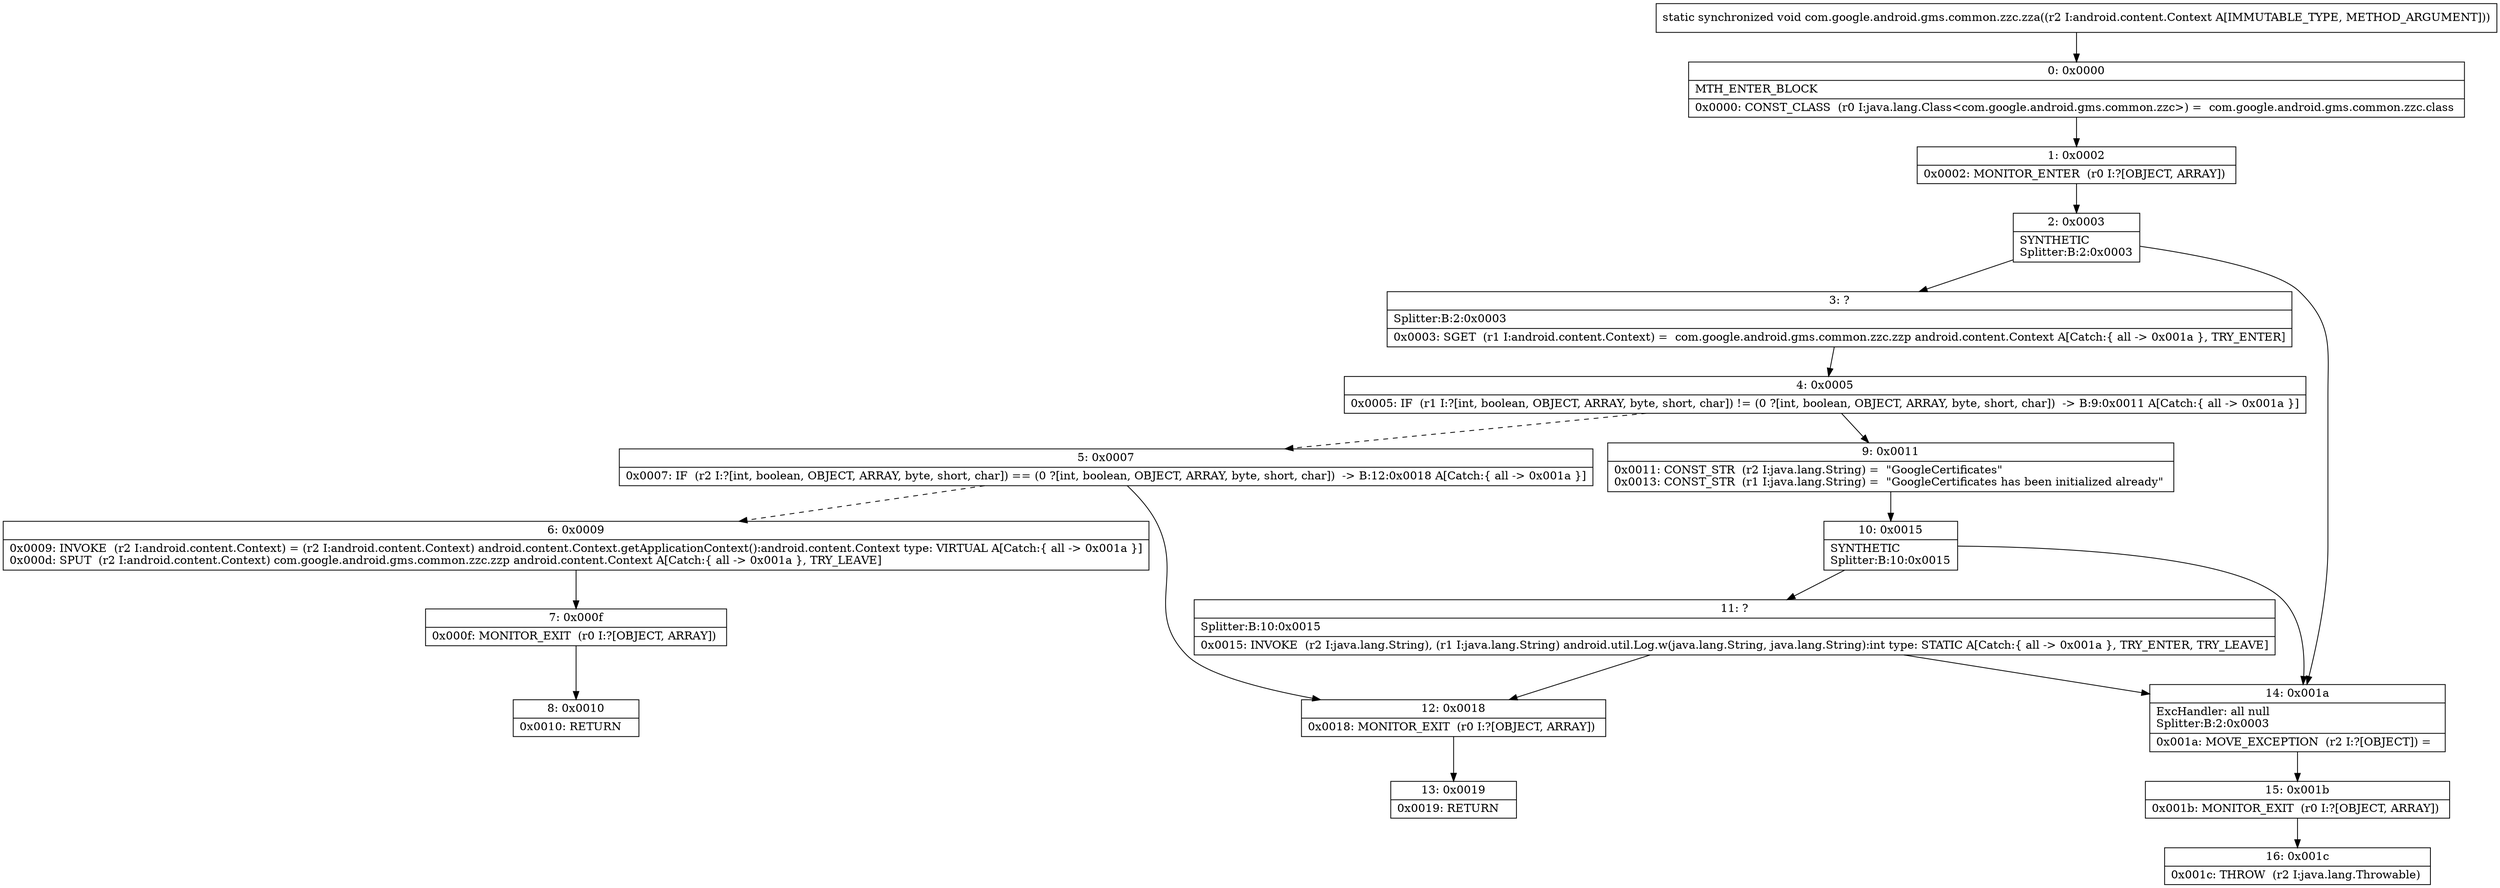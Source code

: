 digraph "CFG forcom.google.android.gms.common.zzc.zza(Landroid\/content\/Context;)V" {
Node_0 [shape=record,label="{0\:\ 0x0000|MTH_ENTER_BLOCK\l|0x0000: CONST_CLASS  (r0 I:java.lang.Class\<com.google.android.gms.common.zzc\>) =  com.google.android.gms.common.zzc.class \l}"];
Node_1 [shape=record,label="{1\:\ 0x0002|0x0002: MONITOR_ENTER  (r0 I:?[OBJECT, ARRAY]) \l}"];
Node_2 [shape=record,label="{2\:\ 0x0003|SYNTHETIC\lSplitter:B:2:0x0003\l}"];
Node_3 [shape=record,label="{3\:\ ?|Splitter:B:2:0x0003\l|0x0003: SGET  (r1 I:android.content.Context) =  com.google.android.gms.common.zzc.zzp android.content.Context A[Catch:\{ all \-\> 0x001a \}, TRY_ENTER]\l}"];
Node_4 [shape=record,label="{4\:\ 0x0005|0x0005: IF  (r1 I:?[int, boolean, OBJECT, ARRAY, byte, short, char]) != (0 ?[int, boolean, OBJECT, ARRAY, byte, short, char])  \-\> B:9:0x0011 A[Catch:\{ all \-\> 0x001a \}]\l}"];
Node_5 [shape=record,label="{5\:\ 0x0007|0x0007: IF  (r2 I:?[int, boolean, OBJECT, ARRAY, byte, short, char]) == (0 ?[int, boolean, OBJECT, ARRAY, byte, short, char])  \-\> B:12:0x0018 A[Catch:\{ all \-\> 0x001a \}]\l}"];
Node_6 [shape=record,label="{6\:\ 0x0009|0x0009: INVOKE  (r2 I:android.content.Context) = (r2 I:android.content.Context) android.content.Context.getApplicationContext():android.content.Context type: VIRTUAL A[Catch:\{ all \-\> 0x001a \}]\l0x000d: SPUT  (r2 I:android.content.Context) com.google.android.gms.common.zzc.zzp android.content.Context A[Catch:\{ all \-\> 0x001a \}, TRY_LEAVE]\l}"];
Node_7 [shape=record,label="{7\:\ 0x000f|0x000f: MONITOR_EXIT  (r0 I:?[OBJECT, ARRAY]) \l}"];
Node_8 [shape=record,label="{8\:\ 0x0010|0x0010: RETURN   \l}"];
Node_9 [shape=record,label="{9\:\ 0x0011|0x0011: CONST_STR  (r2 I:java.lang.String) =  \"GoogleCertificates\" \l0x0013: CONST_STR  (r1 I:java.lang.String) =  \"GoogleCertificates has been initialized already\" \l}"];
Node_10 [shape=record,label="{10\:\ 0x0015|SYNTHETIC\lSplitter:B:10:0x0015\l}"];
Node_11 [shape=record,label="{11\:\ ?|Splitter:B:10:0x0015\l|0x0015: INVOKE  (r2 I:java.lang.String), (r1 I:java.lang.String) android.util.Log.w(java.lang.String, java.lang.String):int type: STATIC A[Catch:\{ all \-\> 0x001a \}, TRY_ENTER, TRY_LEAVE]\l}"];
Node_12 [shape=record,label="{12\:\ 0x0018|0x0018: MONITOR_EXIT  (r0 I:?[OBJECT, ARRAY]) \l}"];
Node_13 [shape=record,label="{13\:\ 0x0019|0x0019: RETURN   \l}"];
Node_14 [shape=record,label="{14\:\ 0x001a|ExcHandler: all null\lSplitter:B:2:0x0003\l|0x001a: MOVE_EXCEPTION  (r2 I:?[OBJECT]) =  \l}"];
Node_15 [shape=record,label="{15\:\ 0x001b|0x001b: MONITOR_EXIT  (r0 I:?[OBJECT, ARRAY]) \l}"];
Node_16 [shape=record,label="{16\:\ 0x001c|0x001c: THROW  (r2 I:java.lang.Throwable) \l}"];
MethodNode[shape=record,label="{static synchronized void com.google.android.gms.common.zzc.zza((r2 I:android.content.Context A[IMMUTABLE_TYPE, METHOD_ARGUMENT])) }"];
MethodNode -> Node_0;
Node_0 -> Node_1;
Node_1 -> Node_2;
Node_2 -> Node_3;
Node_2 -> Node_14;
Node_3 -> Node_4;
Node_4 -> Node_5[style=dashed];
Node_4 -> Node_9;
Node_5 -> Node_6[style=dashed];
Node_5 -> Node_12;
Node_6 -> Node_7;
Node_7 -> Node_8;
Node_9 -> Node_10;
Node_10 -> Node_11;
Node_10 -> Node_14;
Node_11 -> Node_12;
Node_11 -> Node_14;
Node_12 -> Node_13;
Node_14 -> Node_15;
Node_15 -> Node_16;
}

